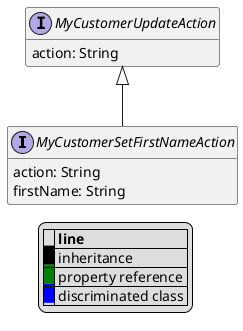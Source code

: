 @startuml

hide empty fields
hide empty methods
legend
|= |= line |
|<back:black>   </back>| inheritance |
|<back:green>   </back>| property reference |
|<back:blue>   </back>| discriminated class |
endlegend
interface MyCustomerSetFirstNameAction [[MyCustomerSetFirstNameAction.svg]] extends MyCustomerUpdateAction {
    action: String
    firstName: String
}
interface MyCustomerUpdateAction [[MyCustomerUpdateAction.svg]]  {
    action: String
}





@enduml
